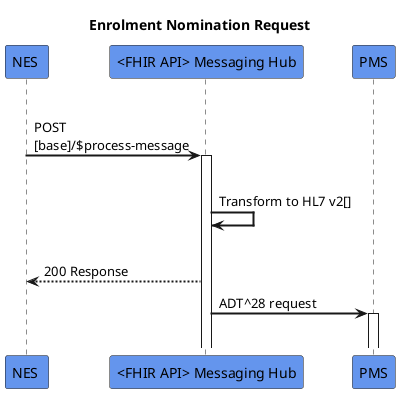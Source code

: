 @startuml
skinparam sequenceArrowThickness 2
skinparam roundcorner 5
skinparam maxmessagesize 180
skinparam sequenceParticipant bold
title  Enrolment Nomination Request
participant "NES " as A #CornflowerBlue
participant "<FHIR API> Messaging Hub" as B #CornflowerBlue
participant "PMS" as C #CornflowerBlue
|||

A -> B: POST [base]/$process-message
activate B
|||
B -> B: Transform to HL7 v2[]
|||
B -[dashed]-> A: 200 Response 
B -> C: ADT^28 request
activate C
|||



